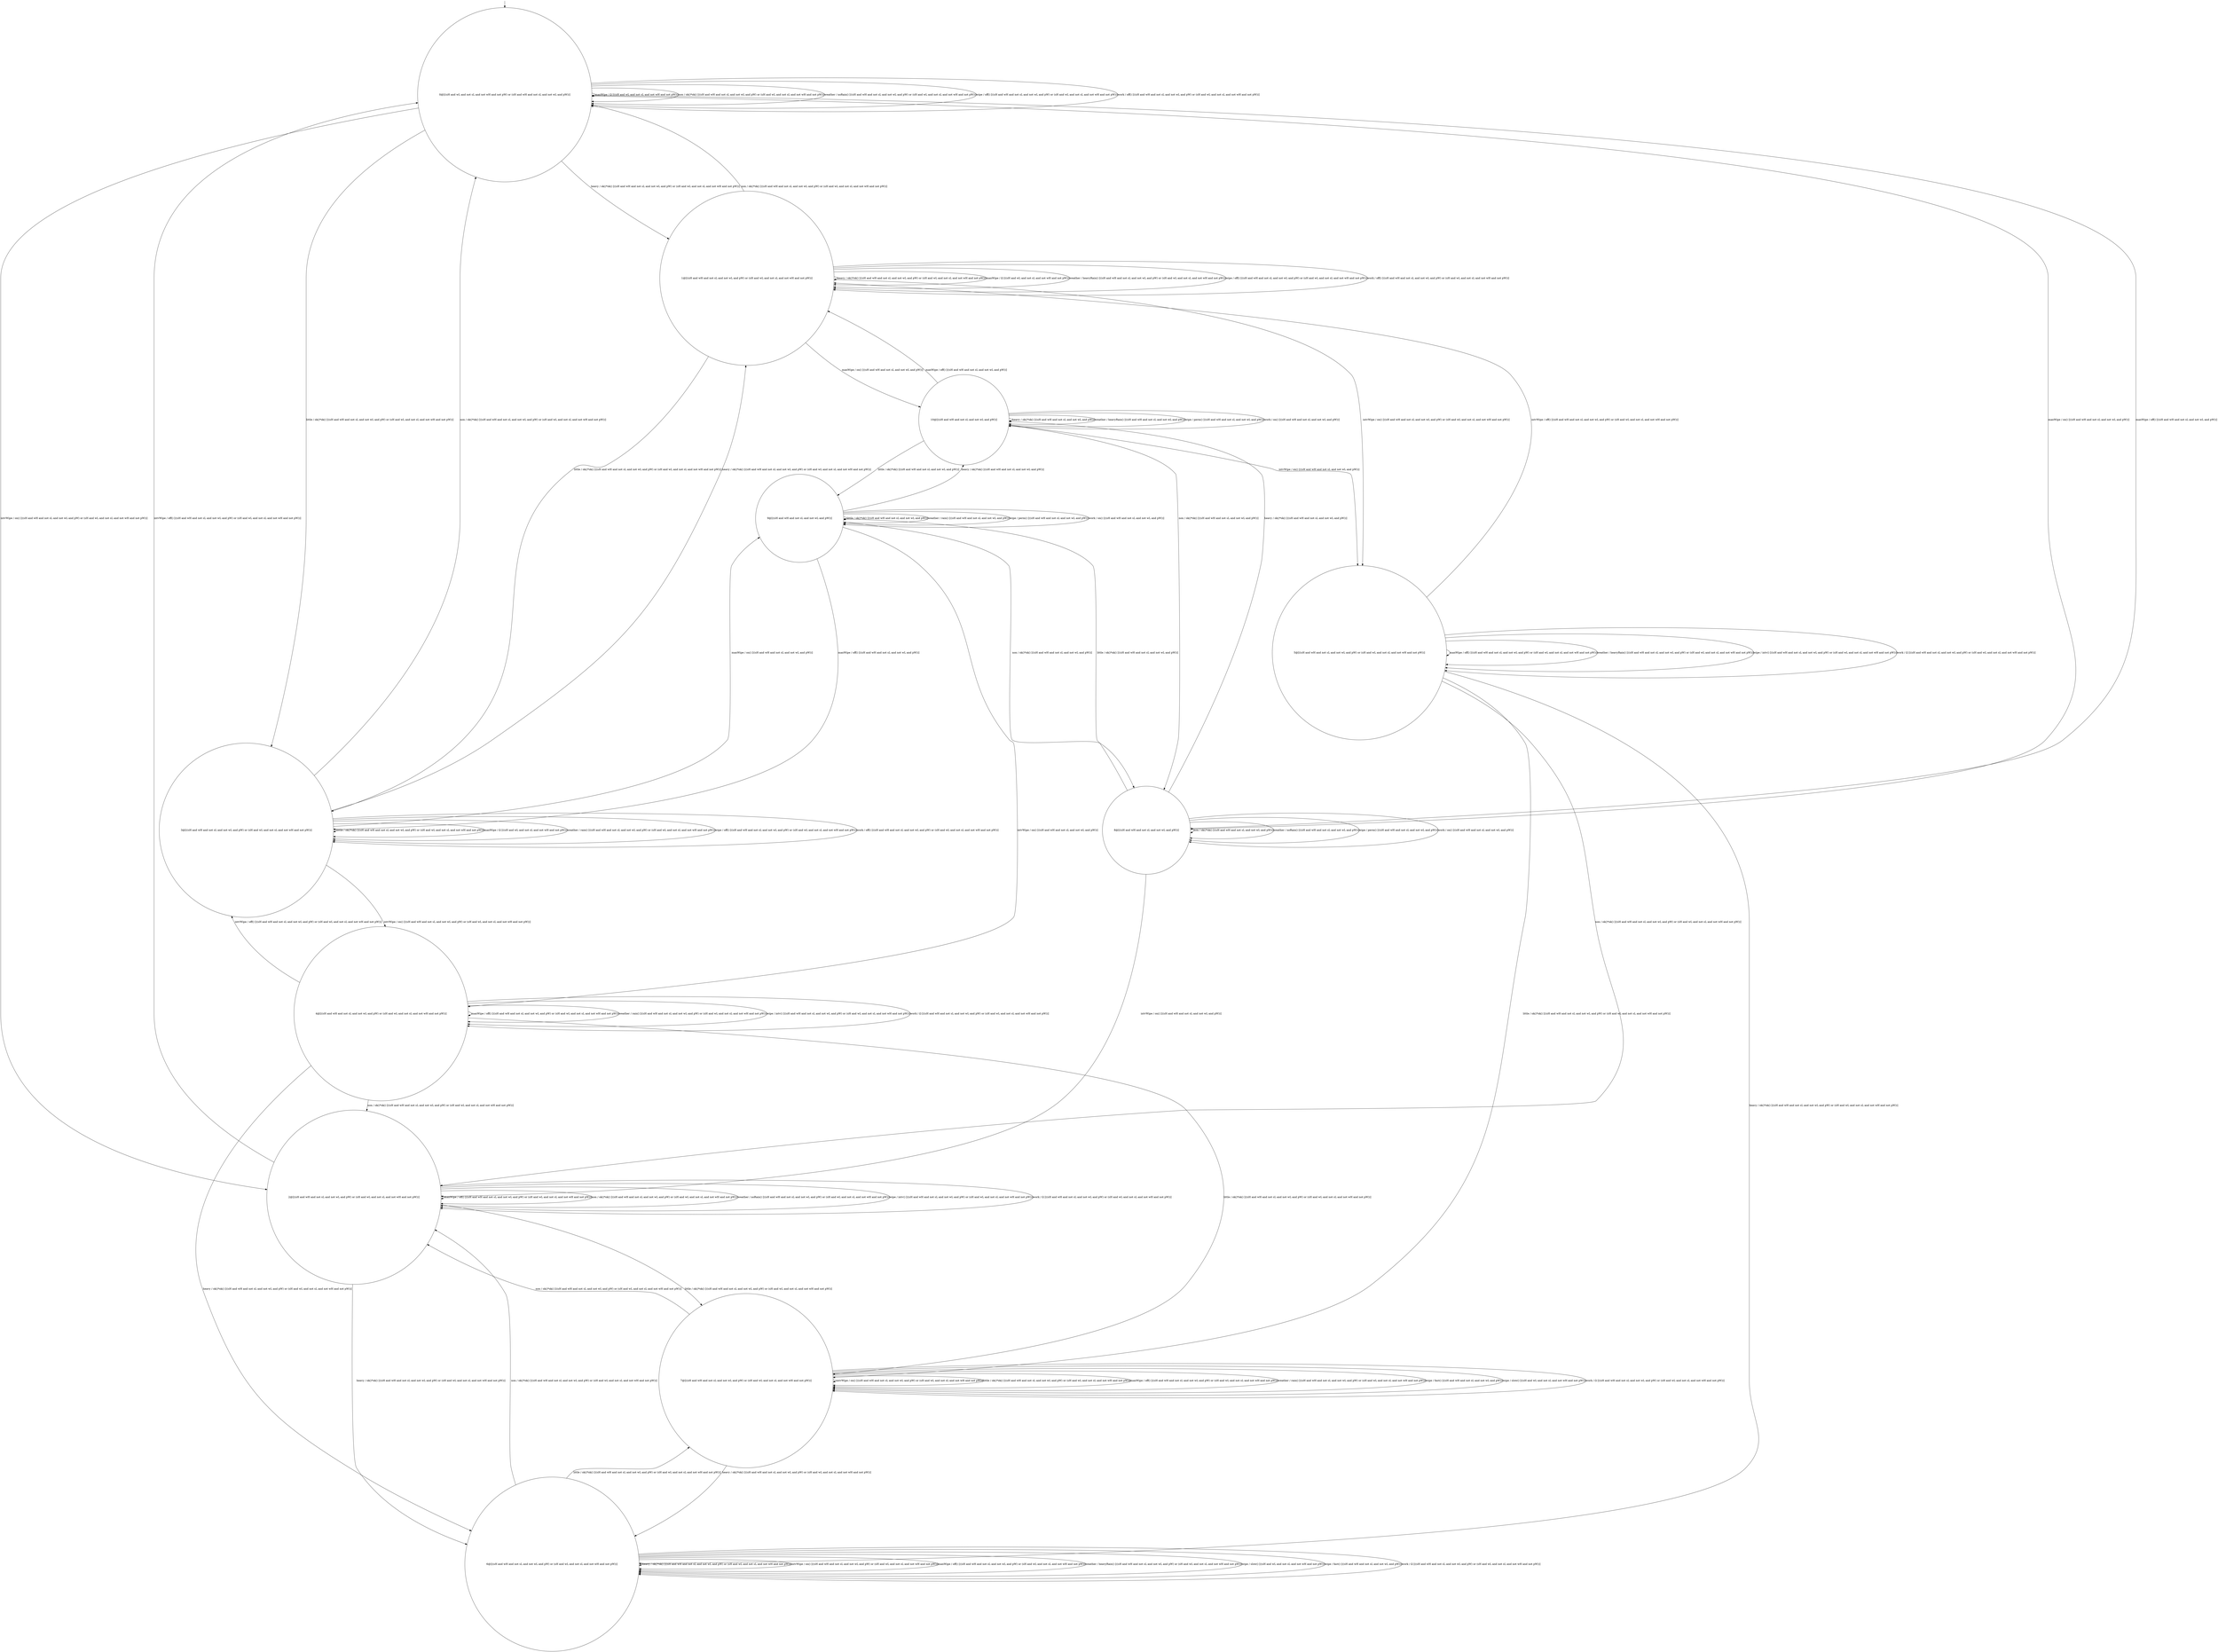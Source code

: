 digraph g {
	edge [lblstyle="above, sloped"];
	s0 [shape="circle" label="0@[((sH and wL and not sL and not wH and not pW) or (sH and wH and not sL and not wL and pW))]"];
	s1 [shape="circle" label="1@[((sH and wH and not sL and not wL and pW) or (sH and wL and not sL and not wH and not pW))]"];
	s2 [shape="circle" label="2@[((sH and wH and not sL and not wL and pW) or (sH and wL and not sL and not wH and not pW))]"];
	s3 [shape="circle" label="3@[((sH and wH and not sL and not wL and pW) or (sH and wL and not sL and not wH and not pW))]"];
	s4 [shape="circle" label="4@[((sH and wH and not sL and not wL and pW) or (sH and wL and not sL and not wH and not pW))]"];
	s5 [shape="circle" label="5@[((sH and wH and not sL and not wL and pW) or (sH and wL and not sL and not wH and not pW))]"];
	s6 [shape="circle" label="6@[((sH and wH and not sL and not wL and pW) or (sH and wL and not sL and not wH and not pW))]"];
	s7 [shape="circle" label="7@[((sH and wH and not sL and not wL and pW) or (sH and wL and not sL and not wH and not pW))]"];
	s8 [shape="circle" label="8@[((sH and wH and not sL and not wL and pW))]"];
	s9 [shape="circle" label="9@[((sH and wH and not sL and not wL and pW))]"];
	s10 [shape="circle" label="10@[((sH and wH and not sL and not wL and pW))]"];
	s0 -> s1 [label="heavy / ok()*ok() [((sH and wH and not sL and not wL and pW) or (sH and wL and not sL and not wH and not pW))]"];
	s0 -> s2 [label="intvWipe / on() [((sH and wH and not sL and not wL and pW) or (sH and wL and not sL and not wH and not pW))]"];
	s0 -> s3 [label="little / ok()*ok() [((sH and wH and not sL and not wL and pW) or (sH and wL and not sL and not wH and not pW))]"];
	s0 -> s0 [label="manWipe / Ω [((sH and wL and not sL and not wH and not pW))]"];
	s0 -> s8 [label="manWipe / on() [((sH and wH and not sL and not wL and pW))]"];
	s0 -> s0 [label="non / ok()*ok() [((sH and wH and not sL and not wL and pW) or (sH and wL and not sL and not wH and not pW))]"];
	s0 -> s0 [label="weather / noRain() [((sH and wH and not sL and not wL and pW) or (sH and wL and not sL and not wH and not pW))]"];
	s0 -> s0 [label="wipe / off() [((sH and wH and not sL and not wL and pW) or (sH and wL and not sL and not wH and not pW))]"];
	s0 -> s0 [label="work / off() [((sH and wH and not sL and not wL and pW) or (sH and wL and not sL and not wH and not pW))]"];
	s1 -> s1 [label="heavy / ok()*ok() [((sH and wH and not sL and not wL and pW) or (sH and wL and not sL and not wH and not pW))]"];
	s1 -> s5 [label="intvWipe / on() [((sH and wH and not sL and not wL and pW) or (sH and wL and not sL and not wH and not pW))]"];
	s1 -> s3 [label="little / ok()*ok() [((sH and wH and not sL and not wL and pW) or (sH and wL and not sL and not wH and not pW))]"];
	s1 -> s10 [label="manWipe / on() [((sH and wH and not sL and not wL and pW))]"];
	s1 -> s1 [label="manWipe / Ω [((sH and wL and not sL and not wH and not pW))]"];
	s1 -> s0 [label="non / ok()*ok() [((sH and wH and not sL and not wL and pW) or (sH and wL and not sL and not wH and not pW))]"];
	s1 -> s1 [label="weather / heavyRain() [((sH and wH and not sL and not wL and pW) or (sH and wL and not sL and not wH and not pW))]"];
	s1 -> s1 [label="wipe / off() [((sH and wH and not sL and not wL and pW) or (sH and wL and not sL and not wH and not pW))]"];
	s1 -> s1 [label="work / off() [((sH and wH and not sL and not wL and pW) or (sH and wL and not sL and not wH and not pW))]"];
	s2 -> s6 [label="heavy / ok()*ok() [((sH and wH and not sL and not wL and pW) or (sH and wL and not sL and not wH and not pW))]"];
	s2 -> s0 [label="intvWipe / off() [((sH and wH and not sL and not wL and pW) or (sH and wL and not sL and not wH and not pW))]"];
	s2 -> s7 [label="little / ok()*ok() [((sH and wH and not sL and not wL and pW) or (sH and wL and not sL and not wH and not pW))]"];
	s2 -> s2 [label="manWipe / off() [((sH and wH and not sL and not wL and pW) or (sH and wL and not sL and not wH and not pW))]"];
	s2 -> s2 [label="non / ok()*ok() [((sH and wH and not sL and not wL and pW) or (sH and wL and not sL and not wH and not pW))]"];
	s2 -> s2 [label="weather / noRain() [((sH and wH and not sL and not wL and pW) or (sH and wL and not sL and not wH and not pW))]"];
	s2 -> s2 [label="wipe / intv() [((sH and wH and not sL and not wL and pW) or (sH and wL and not sL and not wH and not pW))]"];
	s2 -> s2 [label="work / Ω [((sH and wH and not sL and not wL and pW) or (sH and wL and not sL and not wH and not pW))]"];
	s3 -> s1 [label="heavy / ok()*ok() [((sH and wH and not sL and not wL and pW) or (sH and wL and not sL and not wH and not pW))]"];
	s3 -> s4 [label="intvWipe / on() [((sH and wH and not sL and not wL and pW) or (sH and wL and not sL and not wH and not pW))]"];
	s3 -> s3 [label="little / ok()*ok() [((sH and wH and not sL and not wL and pW) or (sH and wL and not sL and not wH and not pW))]"];
	s3 -> s3 [label="manWipe / Ω [((sH and wL and not sL and not wH and not pW))]"];
	s3 -> s9 [label="manWipe / on() [((sH and wH and not sL and not wL and pW))]"];
	s3 -> s0 [label="non / ok()*ok() [((sH and wH and not sL and not wL and pW) or (sH and wL and not sL and not wH and not pW))]"];
	s3 -> s3 [label="weather / rain() [((sH and wH and not sL and not wL and pW) or (sH and wL and not sL and not wH and not pW))]"];
	s3 -> s3 [label="wipe / off() [((sH and wH and not sL and not wL and pW) or (sH and wL and not sL and not wH and not pW))]"];
	s3 -> s3 [label="work / off() [((sH and wH and not sL and not wL and pW) or (sH and wL and not sL and not wH and not pW))]"];
	s4 -> s6 [label="heavy / ok()*ok() [((sH and wH and not sL and not wL and pW) or (sH and wL and not sL and not wH and not pW))]"];
	s4 -> s3 [label="intvWipe / off() [((sH and wH and not sL and not wL and pW) or (sH and wL and not sL and not wH and not pW))]"];
	s4 -> s7 [label="little / ok()*ok() [((sH and wH and not sL and not wL and pW) or (sH and wL and not sL and not wH and not pW))]"];
	s4 -> s4 [label="manWipe / off() [((sH and wH and not sL and not wL and pW) or (sH and wL and not sL and not wH and not pW))]"];
	s4 -> s2 [label="non / ok()*ok() [((sH and wH and not sL and not wL and pW) or (sH and wL and not sL and not wH and not pW))]"];
	s4 -> s4 [label="weather / rain() [((sH and wH and not sL and not wL and pW) or (sH and wL and not sL and not wH and not pW))]"];
	s4 -> s4 [label="wipe / intv() [((sH and wH and not sL and not wL and pW) or (sH and wL and not sL and not wH and not pW))]"];
	s4 -> s4 [label="work / Ω [((sH and wH and not sL and not wL and pW) or (sH and wL and not sL and not wH and not pW))]"];
	s5 -> s6 [label="heavy / ok()*ok() [((sH and wH and not sL and not wL and pW) or (sH and wL and not sL and not wH and not pW))]"];
	s5 -> s1 [label="intvWipe / off() [((sH and wH and not sL and not wL and pW) or (sH and wL and not sL and not wH and not pW))]"];
	s5 -> s7 [label="little / ok()*ok() [((sH and wH and not sL and not wL and pW) or (sH and wL and not sL and not wH and not pW))]"];
	s5 -> s5 [label="manWipe / off() [((sH and wH and not sL and not wL and pW) or (sH and wL and not sL and not wH and not pW))]"];
	s5 -> s2 [label="non / ok()*ok() [((sH and wH and not sL and not wL and pW) or (sH and wL and not sL and not wH and not pW))]"];
	s5 -> s5 [label="weather / heavyRain() [((sH and wH and not sL and not wL and pW) or (sH and wL and not sL and not wH and not pW))]"];
	s5 -> s5 [label="wipe / intv() [((sH and wH and not sL and not wL and pW) or (sH and wL and not sL and not wH and not pW))]"];
	s5 -> s5 [label="work / Ω [((sH and wH and not sL and not wL and pW) or (sH and wL and not sL and not wH and not pW))]"];
	s6 -> s6 [label="heavy / ok()*ok() [((sH and wH and not sL and not wL and pW) or (sH and wL and not sL and not wH and not pW))]"];
	s6 -> s6 [label="intvWipe / on() [((sH and wH and not sL and not wL and pW) or (sH and wL and not sL and not wH and not pW))]"];
	s6 -> s7 [label="little / ok()*ok() [((sH and wH and not sL and not wL and pW) or (sH and wL and not sL and not wH and not pW))]"];
	s6 -> s6 [label="manWipe / off() [((sH and wH and not sL and not wL and pW) or (sH and wL and not sL and not wH and not pW))]"];
	s6 -> s2 [label="non / ok()*ok() [((sH and wH and not sL and not wL and pW) or (sH and wL and not sL and not wH and not pW))]"];
	s6 -> s6 [label="weather / heavyRain() [((sH and wH and not sL and not wL and pW) or (sH and wL and not sL and not wH and not pW))]"];
	s6 -> s6 [label="wipe / slow() [((sH and wL and not sL and not wH and not pW))]"];
	s6 -> s6 [label="wipe / fast() [((sH and wH and not sL and not wL and pW))]"];
	s6 -> s6 [label="work / Ω [((sH and wH and not sL and not wL and pW) or (sH and wL and not sL and not wH and not pW))]"];
	s7 -> s6 [label="heavy / ok()*ok() [((sH and wH and not sL and not wL and pW) or (sH and wL and not sL and not wH and not pW))]"];
	s7 -> s7 [label="intvWipe / on() [((sH and wH and not sL and not wL and pW) or (sH and wL and not sL and not wH and not pW))]"];
	s7 -> s7 [label="little / ok()*ok() [((sH and wH and not sL and not wL and pW) or (sH and wL and not sL and not wH and not pW))]"];
	s7 -> s7 [label="manWipe / off() [((sH and wH and not sL and not wL and pW) or (sH and wL and not sL and not wH and not pW))]"];
	s7 -> s2 [label="non / ok()*ok() [((sH and wH and not sL and not wL and pW) or (sH and wL and not sL and not wH and not pW))]"];
	s7 -> s7 [label="weather / rain() [((sH and wH and not sL and not wL and pW) or (sH and wL and not sL and not wH and not pW))]"];
	s7 -> s7 [label="wipe / fast() [((sH and wH and not sL and not wL and pW))]"];
	s7 -> s7 [label="wipe / slow() [((sH and wL and not sL and not wH and not pW))]"];
	s7 -> s7 [label="work / Ω [((sH and wH and not sL and not wL and pW) or (sH and wL and not sL and not wH and not pW))]"];
	s8 -> s10 [label="heavy / ok()*ok() [((sH and wH and not sL and not wL and pW))]"];
	s8 -> s2 [label="intvWipe / on() [((sH and wH and not sL and not wL and pW))]"];
	s8 -> s9 [label="little / ok()*ok() [((sH and wH and not sL and not wL and pW))]"];
	s8 -> s0 [label="manWipe / off() [((sH and wH and not sL and not wL and pW))]"];
	s8 -> s8 [label="non / ok()*ok() [((sH and wH and not sL and not wL and pW))]"];
	s8 -> s8 [label="weather / noRain() [((sH and wH and not sL and not wL and pW))]"];
	s8 -> s8 [label="wipe / perm() [((sH and wH and not sL and not wL and pW))]"];
	s8 -> s8 [label="work / on() [((sH and wH and not sL and not wL and pW))]"];
	s9 -> s10 [label="heavy / ok()*ok() [((sH and wH and not sL and not wL and pW))]"];
	s9 -> s4 [label="intvWipe / on() [((sH and wH and not sL and not wL and pW))]"];
	s9 -> s9 [label="little / ok()*ok() [((sH and wH and not sL and not wL and pW))]"];
	s9 -> s3 [label="manWipe / off() [((sH and wH and not sL and not wL and pW))]"];
	s9 -> s8 [label="non / ok()*ok() [((sH and wH and not sL and not wL and pW))]"];
	s9 -> s9 [label="weather / rain() [((sH and wH and not sL and not wL and pW))]"];
	s9 -> s9 [label="wipe / perm() [((sH and wH and not sL and not wL and pW))]"];
	s9 -> s9 [label="work / on() [((sH and wH and not sL and not wL and pW))]"];
	s10 -> s10 [label="heavy / ok()*ok() [((sH and wH and not sL and not wL and pW))]"];
	s10 -> s5 [label="intvWipe / on() [((sH and wH and not sL and not wL and pW))]"];
	s10 -> s9 [label="little / ok()*ok() [((sH and wH and not sL and not wL and pW))]"];
	s10 -> s1 [label="manWipe / off() [((sH and wH and not sL and not wL and pW))]"];
	s10 -> s8 [label="non / ok()*ok() [((sH and wH and not sL and not wL and pW))]"];
	s10 -> s10 [label="weather / heavyRain() [((sH and wH and not sL and not wL and pW))]"];
	s10 -> s10 [label="wipe / perm() [((sH and wH and not sL and not wL and pW))]"];
	s10 -> s10 [label="work / on() [((sH and wH and not sL and not wL and pW))]"];
	__start0 [label="" shape="none" width="0" height="0"];
	__start0 -> s0;
}